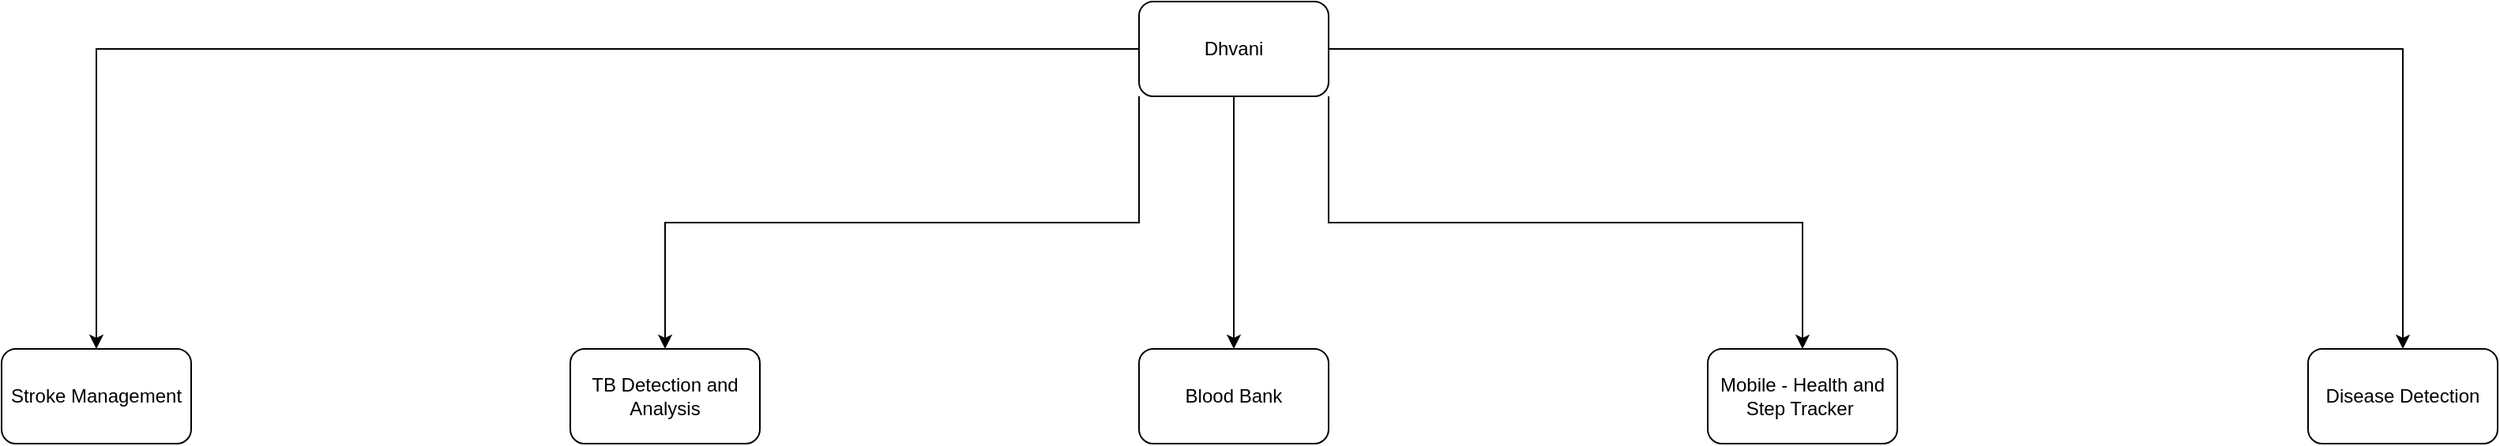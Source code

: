 <mxfile version="26.2.14">
  <diagram name="Page-1" id="2jZYsr6n-XRiOU4zYmJy">
    <mxGraphModel dx="2276" dy="1899" grid="1" gridSize="10" guides="1" tooltips="1" connect="1" arrows="1" fold="1" page="1" pageScale="1" pageWidth="850" pageHeight="1100" math="0" shadow="0">
      <root>
        <mxCell id="0" />
        <mxCell id="1" parent="0" />
        <mxCell id="cho-ca6ZLL90UinDN3vK-3" value="" style="edgeStyle=orthogonalEdgeStyle;rounded=0;orthogonalLoop=1;jettySize=auto;html=1;" edge="1" parent="1" source="cho-ca6ZLL90UinDN3vK-1" target="cho-ca6ZLL90UinDN3vK-2">
          <mxGeometry relative="1" as="geometry" />
        </mxCell>
        <mxCell id="cho-ca6ZLL90UinDN3vK-5" value="" style="edgeStyle=orthogonalEdgeStyle;rounded=0;orthogonalLoop=1;jettySize=auto;html=1;" edge="1" parent="1" source="cho-ca6ZLL90UinDN3vK-1" target="cho-ca6ZLL90UinDN3vK-4">
          <mxGeometry relative="1" as="geometry" />
        </mxCell>
        <mxCell id="cho-ca6ZLL90UinDN3vK-7" value="" style="edgeStyle=orthogonalEdgeStyle;rounded=0;orthogonalLoop=1;jettySize=auto;html=1;" edge="1" parent="1" source="cho-ca6ZLL90UinDN3vK-1" target="cho-ca6ZLL90UinDN3vK-6">
          <mxGeometry relative="1" as="geometry" />
        </mxCell>
        <mxCell id="cho-ca6ZLL90UinDN3vK-8" style="edgeStyle=orthogonalEdgeStyle;rounded=0;orthogonalLoop=1;jettySize=auto;html=1;exitX=0;exitY=1;exitDx=0;exitDy=0;" edge="1" parent="1" source="cho-ca6ZLL90UinDN3vK-1" target="cho-ca6ZLL90UinDN3vK-9">
          <mxGeometry relative="1" as="geometry">
            <mxPoint x="230" y="170" as="targetPoint" />
          </mxGeometry>
        </mxCell>
        <mxCell id="cho-ca6ZLL90UinDN3vK-11" style="edgeStyle=orthogonalEdgeStyle;rounded=0;orthogonalLoop=1;jettySize=auto;html=1;exitX=1;exitY=1;exitDx=0;exitDy=0;" edge="1" parent="1" source="cho-ca6ZLL90UinDN3vK-1" target="cho-ca6ZLL90UinDN3vK-10">
          <mxGeometry relative="1" as="geometry" />
        </mxCell>
        <mxCell id="cho-ca6ZLL90UinDN3vK-1" value="Dhvani" style="rounded=1;whiteSpace=wrap;html=1;" vertex="1" parent="1">
          <mxGeometry x="360" y="-40" width="120" height="60" as="geometry" />
        </mxCell>
        <mxCell id="cho-ca6ZLL90UinDN3vK-2" value="Blood Bank" style="whiteSpace=wrap;html=1;rounded=1;" vertex="1" parent="1">
          <mxGeometry x="360" y="180" width="120" height="60" as="geometry" />
        </mxCell>
        <mxCell id="cho-ca6ZLL90UinDN3vK-4" value="Stroke Management" style="rounded=1;whiteSpace=wrap;html=1;" vertex="1" parent="1">
          <mxGeometry x="-360" y="180" width="120" height="60" as="geometry" />
        </mxCell>
        <mxCell id="cho-ca6ZLL90UinDN3vK-6" value="Disease Detection" style="whiteSpace=wrap;html=1;rounded=1;" vertex="1" parent="1">
          <mxGeometry x="1100" y="180" width="120" height="60" as="geometry" />
        </mxCell>
        <mxCell id="cho-ca6ZLL90UinDN3vK-9" value="TB Detection and Analysis" style="rounded=1;whiteSpace=wrap;html=1;" vertex="1" parent="1">
          <mxGeometry y="180" width="120" height="60" as="geometry" />
        </mxCell>
        <mxCell id="cho-ca6ZLL90UinDN3vK-10" value="Mobile - Health and Step Tracker&amp;nbsp;" style="rounded=1;whiteSpace=wrap;html=1;" vertex="1" parent="1">
          <mxGeometry x="720" y="180" width="120" height="60" as="geometry" />
        </mxCell>
      </root>
    </mxGraphModel>
  </diagram>
</mxfile>
